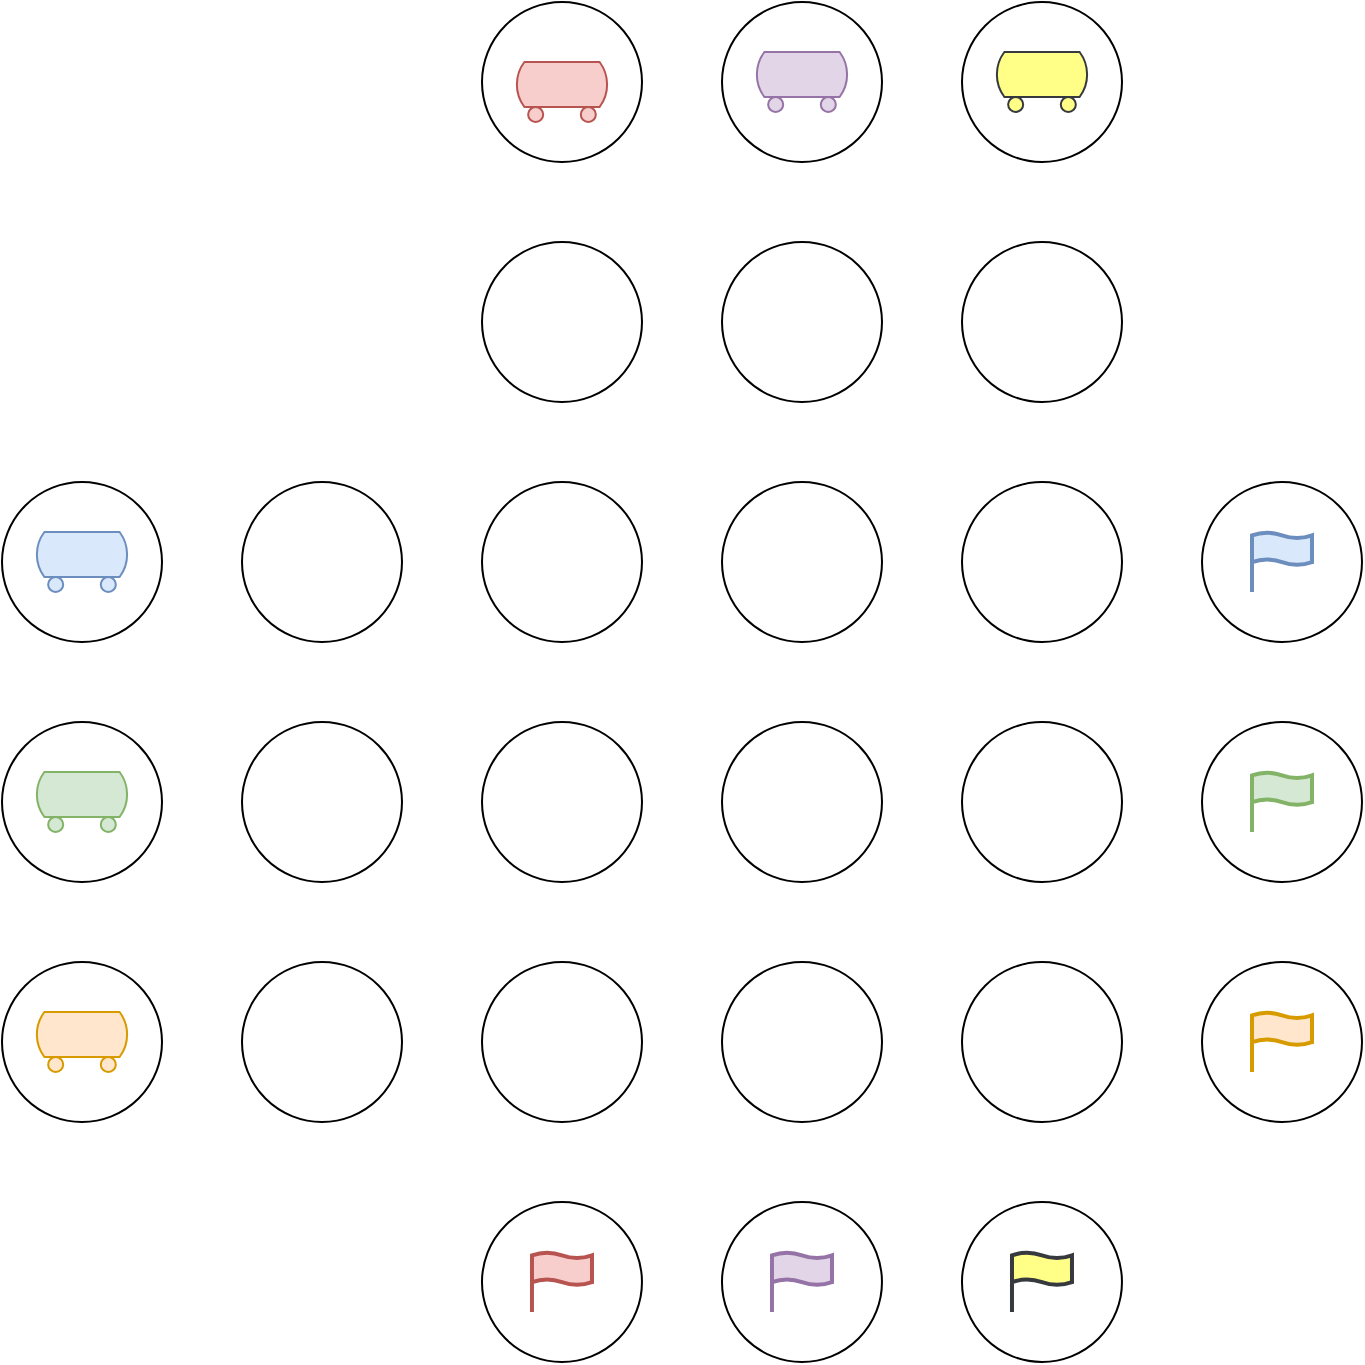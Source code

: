 <mxfile version="20.3.0" type="device"><diagram id="sNhpX1KBIQue186PQM6a" name="Page-1"><mxGraphModel dx="2248" dy="904" grid="1" gridSize="10" guides="1" tooltips="1" connect="1" arrows="1" fold="1" page="1" pageScale="1" pageWidth="827" pageHeight="1169" math="0" shadow="0"><root><mxCell id="0"/><mxCell id="1" parent="0"/><mxCell id="xb6kmYRZCAKWfvkbOnjx-1" value="" style="ellipse;whiteSpace=wrap;html=1;aspect=fixed;" vertex="1" parent="1"><mxGeometry x="-40" y="280" width="80" height="80" as="geometry"/></mxCell><mxCell id="xb6kmYRZCAKWfvkbOnjx-2" value="" style="ellipse;whiteSpace=wrap;html=1;aspect=fixed;" vertex="1" parent="1"><mxGeometry x="-40" y="400" width="80" height="80" as="geometry"/></mxCell><mxCell id="xb6kmYRZCAKWfvkbOnjx-3" value="" style="ellipse;whiteSpace=wrap;html=1;aspect=fixed;" vertex="1" parent="1"><mxGeometry x="-40" y="520" width="80" height="80" as="geometry"/></mxCell><mxCell id="xb6kmYRZCAKWfvkbOnjx-5" value="" style="ellipse;whiteSpace=wrap;html=1;aspect=fixed;" vertex="1" parent="1"><mxGeometry x="200" y="280" width="80" height="80" as="geometry"/></mxCell><mxCell id="xb6kmYRZCAKWfvkbOnjx-6" value="" style="ellipse;whiteSpace=wrap;html=1;aspect=fixed;" vertex="1" parent="1"><mxGeometry x="200" y="400" width="80" height="80" as="geometry"/></mxCell><mxCell id="xb6kmYRZCAKWfvkbOnjx-7" value="" style="ellipse;whiteSpace=wrap;html=1;aspect=fixed;" vertex="1" parent="1"><mxGeometry x="200" y="520" width="80" height="80" as="geometry"/></mxCell><mxCell id="xb6kmYRZCAKWfvkbOnjx-13" value="" style="ellipse;whiteSpace=wrap;html=1;aspect=fixed;" vertex="1" parent="1"><mxGeometry x="320" y="280" width="80" height="80" as="geometry"/></mxCell><mxCell id="xb6kmYRZCAKWfvkbOnjx-14" value="" style="ellipse;whiteSpace=wrap;html=1;aspect=fixed;" vertex="1" parent="1"><mxGeometry x="320" y="400" width="80" height="80" as="geometry"/></mxCell><mxCell id="xb6kmYRZCAKWfvkbOnjx-15" value="" style="ellipse;whiteSpace=wrap;html=1;aspect=fixed;" vertex="1" parent="1"><mxGeometry x="320" y="520" width="80" height="80" as="geometry"/></mxCell><mxCell id="xb6kmYRZCAKWfvkbOnjx-17" value="" style="ellipse;whiteSpace=wrap;html=1;aspect=fixed;" vertex="1" parent="1"><mxGeometry x="440" y="280" width="80" height="80" as="geometry"/></mxCell><mxCell id="xb6kmYRZCAKWfvkbOnjx-18" value="" style="ellipse;whiteSpace=wrap;html=1;aspect=fixed;" vertex="1" parent="1"><mxGeometry x="440" y="400" width="80" height="80" as="geometry"/></mxCell><mxCell id="xb6kmYRZCAKWfvkbOnjx-19" value="" style="ellipse;whiteSpace=wrap;html=1;aspect=fixed;" vertex="1" parent="1"><mxGeometry x="440" y="520" width="80" height="80" as="geometry"/></mxCell><mxCell id="xb6kmYRZCAKWfvkbOnjx-25" value="" style="ellipse;whiteSpace=wrap;html=1;aspect=fixed;" vertex="1" parent="1"><mxGeometry x="200" y="40" width="80" height="80" as="geometry"/></mxCell><mxCell id="xb6kmYRZCAKWfvkbOnjx-26" value="" style="ellipse;whiteSpace=wrap;html=1;aspect=fixed;" vertex="1" parent="1"><mxGeometry x="320" y="40" width="80" height="80" as="geometry"/></mxCell><mxCell id="xb6kmYRZCAKWfvkbOnjx-27" value="" style="ellipse;whiteSpace=wrap;html=1;aspect=fixed;" vertex="1" parent="1"><mxGeometry x="440" y="40" width="80" height="80" as="geometry"/></mxCell><mxCell id="xb6kmYRZCAKWfvkbOnjx-33" value="" style="ellipse;whiteSpace=wrap;html=1;aspect=fixed;" vertex="1" parent="1"><mxGeometry x="560" y="280" width="80" height="80" as="geometry"/></mxCell><mxCell id="xb6kmYRZCAKWfvkbOnjx-34" value="" style="ellipse;whiteSpace=wrap;html=1;aspect=fixed;" vertex="1" parent="1"><mxGeometry x="560" y="400" width="80" height="80" as="geometry"/></mxCell><mxCell id="xb6kmYRZCAKWfvkbOnjx-35" value="" style="ellipse;whiteSpace=wrap;html=1;aspect=fixed;" vertex="1" parent="1"><mxGeometry x="560" y="520" width="80" height="80" as="geometry"/></mxCell><mxCell id="xb6kmYRZCAKWfvkbOnjx-37" value="" style="ellipse;whiteSpace=wrap;html=1;aspect=fixed;" vertex="1" parent="1"><mxGeometry x="199.99" y="640" width="80" height="80" as="geometry"/></mxCell><mxCell id="xb6kmYRZCAKWfvkbOnjx-38" value="" style="ellipse;whiteSpace=wrap;html=1;aspect=fixed;" vertex="1" parent="1"><mxGeometry x="319.99" y="640" width="80" height="80" as="geometry"/></mxCell><mxCell id="xb6kmYRZCAKWfvkbOnjx-39" value="" style="ellipse;whiteSpace=wrap;html=1;aspect=fixed;" vertex="1" parent="1"><mxGeometry x="439.99" y="640" width="80" height="80" as="geometry"/></mxCell><mxCell id="xb6kmYRZCAKWfvkbOnjx-41" value="" style="html=1;verticalLabelPosition=bottom;align=center;labelBackgroundColor=#ffffff;verticalAlign=top;strokeWidth=2;strokeColor=#6c8ebf;shadow=0;dashed=0;shape=mxgraph.ios7.icons.flag;fillColor=#dae8fc;" vertex="1" parent="1"><mxGeometry x="585" y="305" width="30" height="30" as="geometry"/></mxCell><mxCell id="xb6kmYRZCAKWfvkbOnjx-42" value="" style="html=1;verticalLabelPosition=bottom;align=center;labelBackgroundColor=#ffffff;verticalAlign=top;strokeWidth=2;strokeColor=#82b366;shadow=0;dashed=0;shape=mxgraph.ios7.icons.flag;fillColor=#d5e8d4;" vertex="1" parent="1"><mxGeometry x="585" y="425" width="30" height="30" as="geometry"/></mxCell><mxCell id="xb6kmYRZCAKWfvkbOnjx-43" value="" style="html=1;verticalLabelPosition=bottom;align=center;labelBackgroundColor=#ffffff;verticalAlign=top;strokeWidth=2;strokeColor=#d79b00;shadow=0;dashed=0;shape=mxgraph.ios7.icons.flag;fillColor=#ffe6cc;" vertex="1" parent="1"><mxGeometry x="585" y="545" width="30" height="30" as="geometry"/></mxCell><mxCell id="xb6kmYRZCAKWfvkbOnjx-45" value="" style="html=1;verticalLabelPosition=bottom;align=center;labelBackgroundColor=#ffffff;verticalAlign=top;strokeWidth=2;strokeColor=#b85450;shadow=0;dashed=0;shape=mxgraph.ios7.icons.flag;fillColor=#f8cecc;" vertex="1" parent="1"><mxGeometry x="224.99" y="665" width="30" height="30" as="geometry"/></mxCell><mxCell id="xb6kmYRZCAKWfvkbOnjx-46" value="" style="html=1;verticalLabelPosition=bottom;align=center;labelBackgroundColor=#ffffff;verticalAlign=top;strokeWidth=2;strokeColor=#9673a6;shadow=0;dashed=0;shape=mxgraph.ios7.icons.flag;fillColor=#e1d5e7;" vertex="1" parent="1"><mxGeometry x="344.99" y="665" width="30" height="30" as="geometry"/></mxCell><mxCell id="xb6kmYRZCAKWfvkbOnjx-47" value="" style="html=1;verticalLabelPosition=bottom;align=center;labelBackgroundColor=#ffffff;verticalAlign=top;strokeWidth=2;strokeColor=#36393d;shadow=0;dashed=0;shape=mxgraph.ios7.icons.flag;fillColor=#ffff88;" vertex="1" parent="1"><mxGeometry x="464.99" y="665" width="30" height="30" as="geometry"/></mxCell><mxCell id="xb6kmYRZCAKWfvkbOnjx-49" value="" style="verticalLabelPosition=bottom;outlineConnect=0;align=center;dashed=0;html=1;verticalAlign=top;shape=mxgraph.pid.misc.tank_car,_tank_wagon;fillColor=#dae8fc;strokeColor=#6c8ebf;" vertex="1" parent="1"><mxGeometry x="-23.82" y="305" width="47.63" height="30" as="geometry"/></mxCell><mxCell id="xb6kmYRZCAKWfvkbOnjx-50" value="" style="verticalLabelPosition=bottom;outlineConnect=0;align=center;dashed=0;html=1;verticalAlign=top;shape=mxgraph.pid.misc.tank_car,_tank_wagon;fillColor=#d5e8d4;strokeColor=#82b366;" vertex="1" parent="1"><mxGeometry x="-23.82" y="425" width="47.63" height="30" as="geometry"/></mxCell><mxCell id="xb6kmYRZCAKWfvkbOnjx-51" value="" style="verticalLabelPosition=bottom;outlineConnect=0;align=center;dashed=0;html=1;verticalAlign=top;shape=mxgraph.pid.misc.tank_car,_tank_wagon;fillColor=#ffe6cc;strokeColor=#d79b00;" vertex="1" parent="1"><mxGeometry x="-23.82" y="545" width="47.63" height="30" as="geometry"/></mxCell><mxCell id="xb6kmYRZCAKWfvkbOnjx-53" value="" style="verticalLabelPosition=bottom;outlineConnect=0;align=center;dashed=0;html=1;verticalAlign=top;shape=mxgraph.pid.misc.tank_car,_tank_wagon;fillColor=#f8cecc;strokeColor=#b85450;" vertex="1" parent="1"><mxGeometry x="216.18" y="70" width="47.63" height="30" as="geometry"/></mxCell><mxCell id="xb6kmYRZCAKWfvkbOnjx-54" value="" style="verticalLabelPosition=bottom;outlineConnect=0;align=center;dashed=0;html=1;verticalAlign=top;shape=mxgraph.pid.misc.tank_car,_tank_wagon;fillColor=#e1d5e7;strokeColor=#9673a6;" vertex="1" parent="1"><mxGeometry x="336.18" y="65" width="47.63" height="30" as="geometry"/></mxCell><mxCell id="xb6kmYRZCAKWfvkbOnjx-55" value="" style="verticalLabelPosition=bottom;outlineConnect=0;align=center;dashed=0;html=1;verticalAlign=top;shape=mxgraph.pid.misc.tank_car,_tank_wagon;fillColor=#ffff88;strokeColor=#36393d;" vertex="1" parent="1"><mxGeometry x="456.18" y="65" width="47.63" height="30" as="geometry"/></mxCell><mxCell id="xb6kmYRZCAKWfvkbOnjx-57" value="" style="ellipse;whiteSpace=wrap;html=1;aspect=fixed;" vertex="1" parent="1"><mxGeometry x="80" y="280" width="80" height="80" as="geometry"/></mxCell><mxCell id="xb6kmYRZCAKWfvkbOnjx-58" value="" style="ellipse;whiteSpace=wrap;html=1;aspect=fixed;" vertex="1" parent="1"><mxGeometry x="80" y="400" width="80" height="80" as="geometry"/></mxCell><mxCell id="xb6kmYRZCAKWfvkbOnjx-59" value="" style="ellipse;whiteSpace=wrap;html=1;aspect=fixed;" vertex="1" parent="1"><mxGeometry x="80" y="520" width="80" height="80" as="geometry"/></mxCell><mxCell id="xb6kmYRZCAKWfvkbOnjx-61" value="" style="ellipse;whiteSpace=wrap;html=1;aspect=fixed;" vertex="1" parent="1"><mxGeometry x="200" y="160" width="80" height="80" as="geometry"/></mxCell><mxCell id="xb6kmYRZCAKWfvkbOnjx-62" value="" style="ellipse;whiteSpace=wrap;html=1;aspect=fixed;" vertex="1" parent="1"><mxGeometry x="320" y="160" width="80" height="80" as="geometry"/></mxCell><mxCell id="xb6kmYRZCAKWfvkbOnjx-63" value="" style="ellipse;whiteSpace=wrap;html=1;aspect=fixed;" vertex="1" parent="1"><mxGeometry x="440" y="160" width="80" height="80" as="geometry"/></mxCell></root></mxGraphModel></diagram></mxfile>